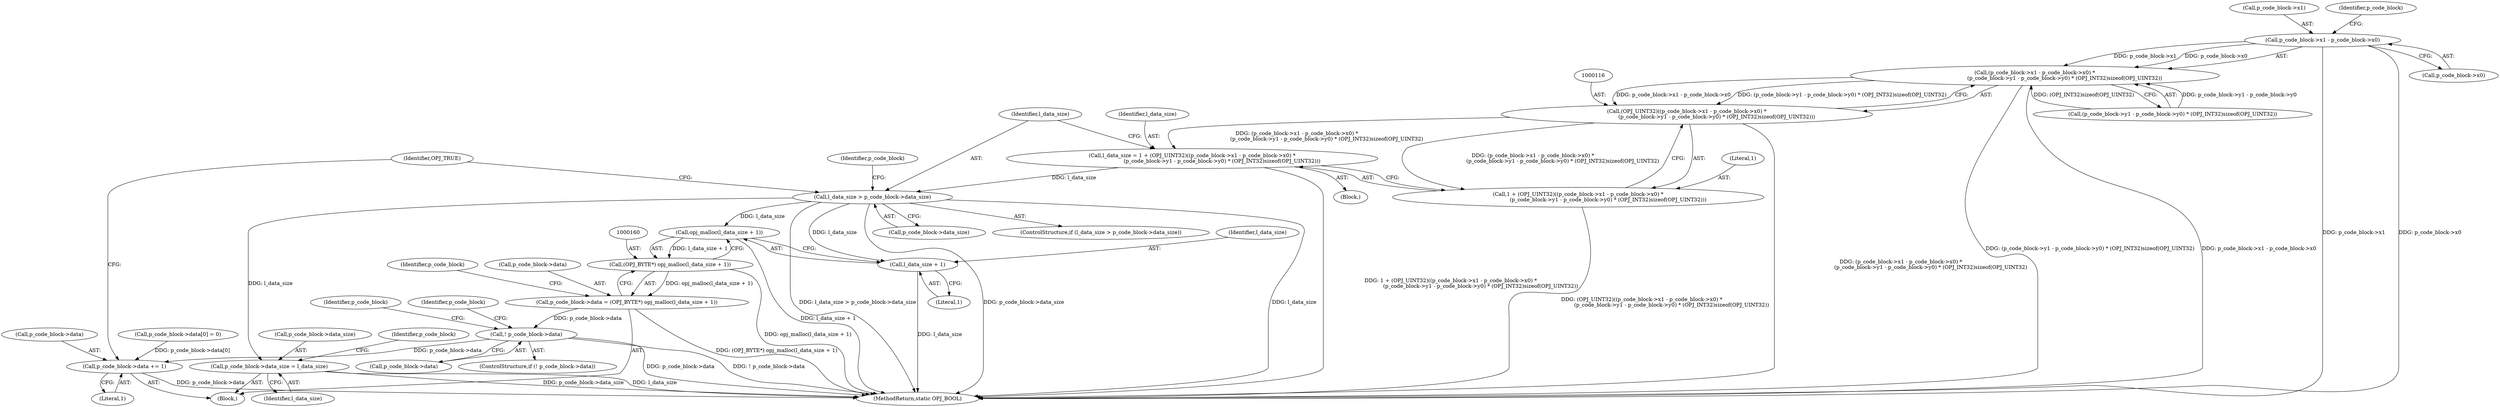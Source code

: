 digraph "0_openjpeg_afb308b9ccbe129608c9205cf3bb39bbefad90b9@pointer" {
"1000118" [label="(Call,p_code_block->x1 - p_code_block->x0)"];
"1000117" [label="(Call,(p_code_block->x1 - p_code_block->x0) *\n                                    (p_code_block->y1 - p_code_block->y0) * (OPJ_INT32)sizeof(OPJ_UINT32))"];
"1000115" [label="(Call,(OPJ_UINT32)((p_code_block->x1 - p_code_block->x0) *\n                                    (p_code_block->y1 - p_code_block->y0) * (OPJ_INT32)sizeof(OPJ_UINT32)))"];
"1000111" [label="(Call,l_data_size = 1 + (OPJ_UINT32)((p_code_block->x1 - p_code_block->x0) *\n                                    (p_code_block->y1 - p_code_block->y0) * (OPJ_INT32)sizeof(OPJ_UINT32)))"];
"1000138" [label="(Call,l_data_size > p_code_block->data_size)"];
"1000161" [label="(Call,opj_malloc(l_data_size + 1))"];
"1000159" [label="(Call,(OPJ_BYTE*) opj_malloc(l_data_size + 1))"];
"1000155" [label="(Call,p_code_block->data = (OPJ_BYTE*) opj_malloc(l_data_size + 1))"];
"1000166" [label="(Call,! p_code_block->data)"];
"1000190" [label="(Call,p_code_block->data += 1)"];
"1000162" [label="(Call,l_data_size + 1)"];
"1000178" [label="(Call,p_code_block->data_size = l_data_size)"];
"1000113" [label="(Call,1 + (OPJ_UINT32)((p_code_block->x1 - p_code_block->x0) *\n                                    (p_code_block->y1 - p_code_block->y0) * (OPJ_INT32)sizeof(OPJ_UINT32)))"];
"1000138" [label="(Call,l_data_size > p_code_block->data_size)"];
"1000179" [label="(Call,p_code_block->data_size)"];
"1000183" [label="(Call,p_code_block->data[0] = 0)"];
"1000114" [label="(Literal,1)"];
"1000113" [label="(Call,1 + (OPJ_UINT32)((p_code_block->x1 - p_code_block->x0) *\n                                    (p_code_block->y1 - p_code_block->y0) * (OPJ_INT32)sizeof(OPJ_UINT32)))"];
"1000178" [label="(Call,p_code_block->data_size = l_data_size)"];
"1000112" [label="(Identifier,l_data_size)"];
"1000146" [label="(Identifier,p_code_block)"];
"1000115" [label="(Call,(OPJ_UINT32)((p_code_block->x1 - p_code_block->x0) *\n                                    (p_code_block->y1 - p_code_block->y0) * (OPJ_INT32)sizeof(OPJ_UINT32)))"];
"1000140" [label="(Call,p_code_block->data_size)"];
"1000168" [label="(Identifier,p_code_block)"];
"1000180" [label="(Identifier,p_code_block)"];
"1000196" [label="(Identifier,OPJ_TRUE)"];
"1000162" [label="(Call,l_data_size + 1)"];
"1000164" [label="(Literal,1)"];
"1000122" [label="(Call,p_code_block->x0)"];
"1000194" [label="(Literal,1)"];
"1000161" [label="(Call,opj_malloc(l_data_size + 1))"];
"1000137" [label="(ControlStructure,if (l_data_size > p_code_block->data_size))"];
"1000118" [label="(Call,p_code_block->x1 - p_code_block->x0)"];
"1000190" [label="(Call,p_code_block->data += 1)"];
"1000156" [label="(Call,p_code_block->data)"];
"1000111" [label="(Call,l_data_size = 1 + (OPJ_UINT32)((p_code_block->x1 - p_code_block->x0) *\n                                    (p_code_block->y1 - p_code_block->y0) * (OPJ_INT32)sizeof(OPJ_UINT32)))"];
"1000197" [label="(MethodReturn,static OPJ_BOOL)"];
"1000119" [label="(Call,p_code_block->x1)"];
"1000159" [label="(Call,(OPJ_BYTE*) opj_malloc(l_data_size + 1))"];
"1000139" [label="(Identifier,l_data_size)"];
"1000117" [label="(Call,(p_code_block->x1 - p_code_block->x0) *\n                                    (p_code_block->y1 - p_code_block->y0) * (OPJ_INT32)sizeof(OPJ_UINT32))"];
"1000163" [label="(Identifier,l_data_size)"];
"1000109" [label="(Block,)"];
"1000155" [label="(Call,p_code_block->data = (OPJ_BYTE*) opj_malloc(l_data_size + 1))"];
"1000182" [label="(Identifier,l_data_size)"];
"1000166" [label="(Call,! p_code_block->data)"];
"1000165" [label="(ControlStructure,if (! p_code_block->data))"];
"1000143" [label="(Block,)"];
"1000125" [label="(Call,(p_code_block->y1 - p_code_block->y0) * (OPJ_INT32)sizeof(OPJ_UINT32))"];
"1000191" [label="(Call,p_code_block->data)"];
"1000173" [label="(Identifier,p_code_block)"];
"1000186" [label="(Identifier,p_code_block)"];
"1000128" [label="(Identifier,p_code_block)"];
"1000167" [label="(Call,p_code_block->data)"];
"1000118" -> "1000117"  [label="AST: "];
"1000118" -> "1000122"  [label="CFG: "];
"1000119" -> "1000118"  [label="AST: "];
"1000122" -> "1000118"  [label="AST: "];
"1000128" -> "1000118"  [label="CFG: "];
"1000118" -> "1000197"  [label="DDG: p_code_block->x1"];
"1000118" -> "1000197"  [label="DDG: p_code_block->x0"];
"1000118" -> "1000117"  [label="DDG: p_code_block->x1"];
"1000118" -> "1000117"  [label="DDG: p_code_block->x0"];
"1000117" -> "1000115"  [label="AST: "];
"1000117" -> "1000125"  [label="CFG: "];
"1000125" -> "1000117"  [label="AST: "];
"1000115" -> "1000117"  [label="CFG: "];
"1000117" -> "1000197"  [label="DDG: (p_code_block->y1 - p_code_block->y0) * (OPJ_INT32)sizeof(OPJ_UINT32)"];
"1000117" -> "1000197"  [label="DDG: p_code_block->x1 - p_code_block->x0"];
"1000117" -> "1000115"  [label="DDG: p_code_block->x1 - p_code_block->x0"];
"1000117" -> "1000115"  [label="DDG: (p_code_block->y1 - p_code_block->y0) * (OPJ_INT32)sizeof(OPJ_UINT32)"];
"1000125" -> "1000117"  [label="DDG: p_code_block->y1 - p_code_block->y0"];
"1000125" -> "1000117"  [label="DDG: (OPJ_INT32)sizeof(OPJ_UINT32)"];
"1000115" -> "1000113"  [label="AST: "];
"1000116" -> "1000115"  [label="AST: "];
"1000113" -> "1000115"  [label="CFG: "];
"1000115" -> "1000197"  [label="DDG: (p_code_block->x1 - p_code_block->x0) *\n                                    (p_code_block->y1 - p_code_block->y0) * (OPJ_INT32)sizeof(OPJ_UINT32)"];
"1000115" -> "1000111"  [label="DDG: (p_code_block->x1 - p_code_block->x0) *\n                                    (p_code_block->y1 - p_code_block->y0) * (OPJ_INT32)sizeof(OPJ_UINT32)"];
"1000115" -> "1000113"  [label="DDG: (p_code_block->x1 - p_code_block->x0) *\n                                    (p_code_block->y1 - p_code_block->y0) * (OPJ_INT32)sizeof(OPJ_UINT32)"];
"1000111" -> "1000109"  [label="AST: "];
"1000111" -> "1000113"  [label="CFG: "];
"1000112" -> "1000111"  [label="AST: "];
"1000113" -> "1000111"  [label="AST: "];
"1000139" -> "1000111"  [label="CFG: "];
"1000111" -> "1000197"  [label="DDG: 1 + (OPJ_UINT32)((p_code_block->x1 - p_code_block->x0) *\n                                    (p_code_block->y1 - p_code_block->y0) * (OPJ_INT32)sizeof(OPJ_UINT32))"];
"1000111" -> "1000138"  [label="DDG: l_data_size"];
"1000138" -> "1000137"  [label="AST: "];
"1000138" -> "1000140"  [label="CFG: "];
"1000139" -> "1000138"  [label="AST: "];
"1000140" -> "1000138"  [label="AST: "];
"1000146" -> "1000138"  [label="CFG: "];
"1000196" -> "1000138"  [label="CFG: "];
"1000138" -> "1000197"  [label="DDG: l_data_size"];
"1000138" -> "1000197"  [label="DDG: l_data_size > p_code_block->data_size"];
"1000138" -> "1000197"  [label="DDG: p_code_block->data_size"];
"1000138" -> "1000161"  [label="DDG: l_data_size"];
"1000138" -> "1000162"  [label="DDG: l_data_size"];
"1000138" -> "1000178"  [label="DDG: l_data_size"];
"1000161" -> "1000159"  [label="AST: "];
"1000161" -> "1000162"  [label="CFG: "];
"1000162" -> "1000161"  [label="AST: "];
"1000159" -> "1000161"  [label="CFG: "];
"1000161" -> "1000197"  [label="DDG: l_data_size + 1"];
"1000161" -> "1000159"  [label="DDG: l_data_size + 1"];
"1000159" -> "1000155"  [label="AST: "];
"1000160" -> "1000159"  [label="AST: "];
"1000155" -> "1000159"  [label="CFG: "];
"1000159" -> "1000197"  [label="DDG: opj_malloc(l_data_size + 1)"];
"1000159" -> "1000155"  [label="DDG: opj_malloc(l_data_size + 1)"];
"1000155" -> "1000143"  [label="AST: "];
"1000156" -> "1000155"  [label="AST: "];
"1000168" -> "1000155"  [label="CFG: "];
"1000155" -> "1000197"  [label="DDG: (OPJ_BYTE*) opj_malloc(l_data_size + 1)"];
"1000155" -> "1000166"  [label="DDG: p_code_block->data"];
"1000166" -> "1000165"  [label="AST: "];
"1000166" -> "1000167"  [label="CFG: "];
"1000167" -> "1000166"  [label="AST: "];
"1000173" -> "1000166"  [label="CFG: "];
"1000180" -> "1000166"  [label="CFG: "];
"1000166" -> "1000197"  [label="DDG: ! p_code_block->data"];
"1000166" -> "1000197"  [label="DDG: p_code_block->data"];
"1000166" -> "1000190"  [label="DDG: p_code_block->data"];
"1000190" -> "1000143"  [label="AST: "];
"1000190" -> "1000194"  [label="CFG: "];
"1000191" -> "1000190"  [label="AST: "];
"1000194" -> "1000190"  [label="AST: "];
"1000196" -> "1000190"  [label="CFG: "];
"1000190" -> "1000197"  [label="DDG: p_code_block->data"];
"1000183" -> "1000190"  [label="DDG: p_code_block->data[0]"];
"1000162" -> "1000164"  [label="CFG: "];
"1000163" -> "1000162"  [label="AST: "];
"1000164" -> "1000162"  [label="AST: "];
"1000162" -> "1000197"  [label="DDG: l_data_size"];
"1000178" -> "1000143"  [label="AST: "];
"1000178" -> "1000182"  [label="CFG: "];
"1000179" -> "1000178"  [label="AST: "];
"1000182" -> "1000178"  [label="AST: "];
"1000186" -> "1000178"  [label="CFG: "];
"1000178" -> "1000197"  [label="DDG: p_code_block->data_size"];
"1000178" -> "1000197"  [label="DDG: l_data_size"];
"1000114" -> "1000113"  [label="AST: "];
"1000113" -> "1000197"  [label="DDG: (OPJ_UINT32)((p_code_block->x1 - p_code_block->x0) *\n                                    (p_code_block->y1 - p_code_block->y0) * (OPJ_INT32)sizeof(OPJ_UINT32))"];
}

